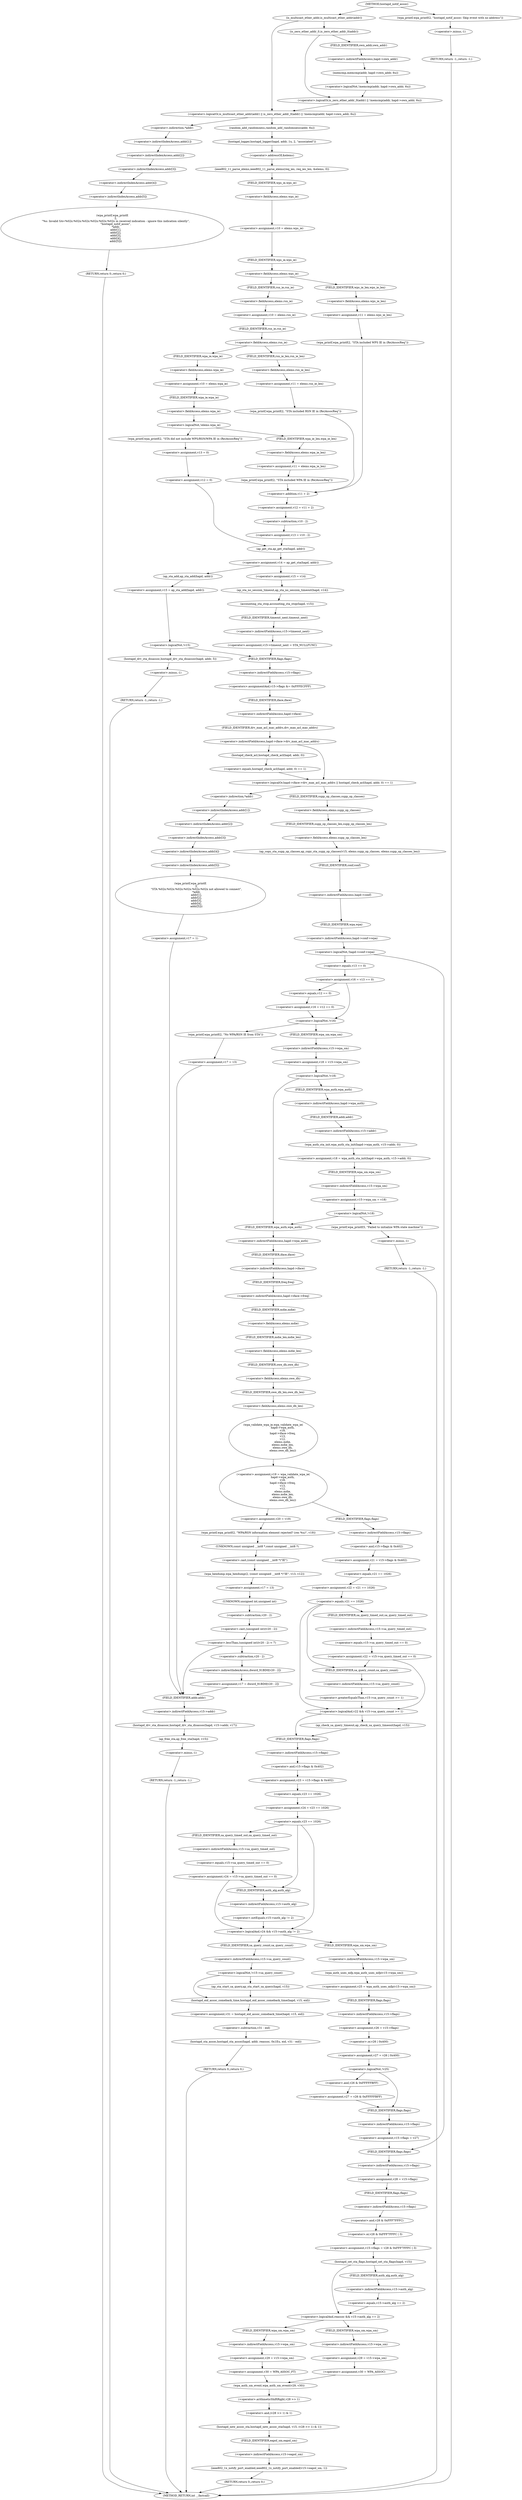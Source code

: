 digraph hostapd_notif_assoc {  
"1000160" [label = "(<operator>.logicalOr,is_multicast_ether_addr(addr) || is_zero_ether_addr_0(addr) || !memcmp(addr, hapd->own_addr, 6u))" ]
"1000161" [label = "(is_multicast_ether_addr,is_multicast_ether_addr(addr))" ]
"1000163" [label = "(<operator>.logicalOr,is_zero_ether_addr_0(addr) || !memcmp(addr, hapd->own_addr, 6u))" ]
"1000164" [label = "(is_zero_ether_addr_0,is_zero_ether_addr_0(addr))" ]
"1000166" [label = "(<operator>.logicalNot,!memcmp(addr, hapd->own_addr, 6u))" ]
"1000167" [label = "(memcmp,memcmp(addr, hapd->own_addr, 6u))" ]
"1000169" [label = "(<operator>.indirectFieldAccess,hapd->own_addr)" ]
"1000171" [label = "(FIELD_IDENTIFIER,own_addr,own_addr)" ]
"1000174" [label = "(wpa_printf,wpa_printf(\n        2,\n        \"%s: Invalid SA=%02x:%02x:%02x:%02x:%02x:%02x in received indication - ignore this indication silently\",\n        \"hostapd_notif_assoc\",\n        *addr,\n        addr[1],\n        addr[2],\n        addr[3],\n        addr[4],\n        addr[5]))" ]
"1000178" [label = "(<operator>.indirection,*addr)" ]
"1000180" [label = "(<operator>.indirectIndexAccess,addr[1])" ]
"1000183" [label = "(<operator>.indirectIndexAccess,addr[2])" ]
"1000186" [label = "(<operator>.indirectIndexAccess,addr[3])" ]
"1000189" [label = "(<operator>.indirectIndexAccess,addr[4])" ]
"1000192" [label = "(<operator>.indirectIndexAccess,addr[5])" ]
"1000195" [label = "(RETURN,return 0;,return 0;)" ]
"1000197" [label = "(random_add_randomness,random_add_randomness(addr, 6u))" ]
"1000200" [label = "(hostapd_logger,hostapd_logger(hapd, addr, 1u, 2, \"associated\"))" ]
"1000206" [label = "(ieee802_11_parse_elems,ieee802_11_parse_elems(req_ies, req_ies_len, &elems, 0))" ]
"1000209" [label = "(<operator>.addressOf,&elems)" ]
"1000212" [label = "(<operator>.assignment,v10 = elems.wps_ie)" ]
"1000214" [label = "(<operator>.fieldAccess,elems.wps_ie)" ]
"1000216" [label = "(FIELD_IDENTIFIER,wps_ie,wps_ie)" ]
"1000218" [label = "(<operator>.fieldAccess,elems.wps_ie)" ]
"1000220" [label = "(FIELD_IDENTIFIER,wps_ie,wps_ie)" ]
"1000222" [label = "(<operator>.assignment,v11 = elems.wps_ie_len)" ]
"1000224" [label = "(<operator>.fieldAccess,elems.wps_ie_len)" ]
"1000226" [label = "(FIELD_IDENTIFIER,wps_ie_len,wps_ie_len)" ]
"1000227" [label = "(wpa_printf,wpa_printf(2, \"STA included WPS IE in (Re)AssocReq\"))" ]
"1000232" [label = "(<operator>.assignment,v10 = elems.rsn_ie)" ]
"1000234" [label = "(<operator>.fieldAccess,elems.rsn_ie)" ]
"1000236" [label = "(FIELD_IDENTIFIER,rsn_ie,rsn_ie)" ]
"1000238" [label = "(<operator>.fieldAccess,elems.rsn_ie)" ]
"1000240" [label = "(FIELD_IDENTIFIER,rsn_ie,rsn_ie)" ]
"1000242" [label = "(<operator>.assignment,v11 = elems.rsn_ie_len)" ]
"1000244" [label = "(<operator>.fieldAccess,elems.rsn_ie_len)" ]
"1000246" [label = "(FIELD_IDENTIFIER,rsn_ie_len,rsn_ie_len)" ]
"1000247" [label = "(wpa_printf,wpa_printf(2, \"STA included RSN IE in (Re)AssocReq\"))" ]
"1000252" [label = "(<operator>.assignment,v10 = elems.wpa_ie)" ]
"1000254" [label = "(<operator>.fieldAccess,elems.wpa_ie)" ]
"1000256" [label = "(FIELD_IDENTIFIER,wpa_ie,wpa_ie)" ]
"1000258" [label = "(<operator>.logicalNot,!elems.wpa_ie)" ]
"1000259" [label = "(<operator>.fieldAccess,elems.wpa_ie)" ]
"1000261" [label = "(FIELD_IDENTIFIER,wpa_ie,wpa_ie)" ]
"1000263" [label = "(wpa_printf,wpa_printf(2, \"STA did not include WPS/RSN/WPA IE in (Re)AssocReq\"))" ]
"1000266" [label = "(<operator>.assignment,v13 = 0)" ]
"1000269" [label = "(<operator>.assignment,v12 = 0)" ]
"1000273" [label = "(<operator>.assignment,v14 = ap_get_sta(hapd, addr))" ]
"1000275" [label = "(ap_get_sta,ap_get_sta(hapd, addr))" ]
"1000281" [label = "(<operator>.assignment,v15 = v14)" ]
"1000284" [label = "(ap_sta_no_session_timeout,ap_sta_no_session_timeout(hapd, v14))" ]
"1000287" [label = "(accounting_sta_stop,accounting_sta_stop(hapd, v15))" ]
"1000290" [label = "(<operator>.assignment,v15->timeout_next = STA_NULLFUNC)" ]
"1000291" [label = "(<operator>.indirectFieldAccess,v15->timeout_next)" ]
"1000293" [label = "(FIELD_IDENTIFIER,timeout_next,timeout_next)" ]
"1000297" [label = "(<operator>.assignment,v15 = ap_sta_add(hapd, addr))" ]
"1000299" [label = "(ap_sta_add,ap_sta_add(hapd, addr))" ]
"1000303" [label = "(<operator>.logicalNot,!v15)" ]
"1000306" [label = "(hostapd_drv_sta_disassoc,hostapd_drv_sta_disassoc(hapd, addr, 5))" ]
"1000310" [label = "(RETURN,return -1;,return -1;)" ]
"1000311" [label = "(<operator>.minus,-1)" ]
"1000313" [label = "(<operators>.assignmentAnd,v15->flags &= 0xFFFECFFF)" ]
"1000314" [label = "(<operator>.indirectFieldAccess,v15->flags)" ]
"1000316" [label = "(FIELD_IDENTIFIER,flags,flags)" ]
"1000319" [label = "(<operator>.logicalOr,hapd->iface->drv_max_acl_mac_addrs || hostapd_check_acl(hapd, addr, 0) == 1)" ]
"1000320" [label = "(<operator>.indirectFieldAccess,hapd->iface->drv_max_acl_mac_addrs)" ]
"1000321" [label = "(<operator>.indirectFieldAccess,hapd->iface)" ]
"1000323" [label = "(FIELD_IDENTIFIER,iface,iface)" ]
"1000324" [label = "(FIELD_IDENTIFIER,drv_max_acl_mac_addrs,drv_max_acl_mac_addrs)" ]
"1000325" [label = "(<operator>.equals,hostapd_check_acl(hapd, addr, 0) == 1)" ]
"1000326" [label = "(hostapd_check_acl,hostapd_check_acl(hapd, addr, 0))" ]
"1000332" [label = "(ap_copy_sta_supp_op_classes,ap_copy_sta_supp_op_classes(v15, elems.supp_op_classes, elems.supp_op_classes_len))" ]
"1000334" [label = "(<operator>.fieldAccess,elems.supp_op_classes)" ]
"1000336" [label = "(FIELD_IDENTIFIER,supp_op_classes,supp_op_classes)" ]
"1000337" [label = "(<operator>.fieldAccess,elems.supp_op_classes_len)" ]
"1000339" [label = "(FIELD_IDENTIFIER,supp_op_classes_len,supp_op_classes_len)" ]
"1000341" [label = "(<operator>.logicalNot,!hapd->conf->wpa)" ]
"1000342" [label = "(<operator>.indirectFieldAccess,hapd->conf->wpa)" ]
"1000343" [label = "(<operator>.indirectFieldAccess,hapd->conf)" ]
"1000345" [label = "(FIELD_IDENTIFIER,conf,conf)" ]
"1000346" [label = "(FIELD_IDENTIFIER,wpa,wpa)" ]
"1000348" [label = "(<operator>.assignment,v16 = v13 == 0)" ]
"1000350" [label = "(<operator>.equals,v13 == 0)" ]
"1000355" [label = "(<operator>.assignment,v16 = v12 == 0)" ]
"1000357" [label = "(<operator>.equals,v12 == 0)" ]
"1000361" [label = "(<operator>.logicalNot,!v16)" ]
"1000364" [label = "(<operator>.assignment,v18 = v15->wpa_sm)" ]
"1000366" [label = "(<operator>.indirectFieldAccess,v15->wpa_sm)" ]
"1000368" [label = "(FIELD_IDENTIFIER,wpa_sm,wpa_sm)" ]
"1000370" [label = "(<operator>.logicalNot,!v18)" ]
"1000373" [label = "(<operator>.assignment,v18 = wpa_auth_sta_init(hapd->wpa_auth, v15->addr, 0))" ]
"1000375" [label = "(wpa_auth_sta_init,wpa_auth_sta_init(hapd->wpa_auth, v15->addr, 0))" ]
"1000376" [label = "(<operator>.indirectFieldAccess,hapd->wpa_auth)" ]
"1000378" [label = "(FIELD_IDENTIFIER,wpa_auth,wpa_auth)" ]
"1000379" [label = "(<operator>.indirectFieldAccess,v15->addr)" ]
"1000381" [label = "(FIELD_IDENTIFIER,addr,addr)" ]
"1000383" [label = "(<operator>.assignment,v15->wpa_sm = v18)" ]
"1000384" [label = "(<operator>.indirectFieldAccess,v15->wpa_sm)" ]
"1000386" [label = "(FIELD_IDENTIFIER,wpa_sm,wpa_sm)" ]
"1000389" [label = "(<operator>.logicalNot,!v18)" ]
"1000392" [label = "(wpa_printf,wpa_printf(5, \"Failed to initialize WPA state machine\"))" ]
"1000395" [label = "(RETURN,return -1;,return -1;)" ]
"1000396" [label = "(<operator>.minus,-1)" ]
"1000398" [label = "(<operator>.assignment,v19 = wpa_validate_wpa_ie(\n                      hapd->wpa_auth,\n                      v18,\n                      hapd->iface->freq,\n                      v13,\n                      v12,\n                      elems.mdie,\n                      elems.mdie_len,\n                      elems.owe_dh,\n                      elems.owe_dh_len))" ]
"1000400" [label = "(wpa_validate_wpa_ie,wpa_validate_wpa_ie(\n                      hapd->wpa_auth,\n                      v18,\n                      hapd->iface->freq,\n                      v13,\n                      v12,\n                      elems.mdie,\n                      elems.mdie_len,\n                      elems.owe_dh,\n                      elems.owe_dh_len))" ]
"1000401" [label = "(<operator>.indirectFieldAccess,hapd->wpa_auth)" ]
"1000403" [label = "(FIELD_IDENTIFIER,wpa_auth,wpa_auth)" ]
"1000405" [label = "(<operator>.indirectFieldAccess,hapd->iface->freq)" ]
"1000406" [label = "(<operator>.indirectFieldAccess,hapd->iface)" ]
"1000408" [label = "(FIELD_IDENTIFIER,iface,iface)" ]
"1000409" [label = "(FIELD_IDENTIFIER,freq,freq)" ]
"1000412" [label = "(<operator>.fieldAccess,elems.mdie)" ]
"1000414" [label = "(FIELD_IDENTIFIER,mdie,mdie)" ]
"1000415" [label = "(<operator>.fieldAccess,elems.mdie_len)" ]
"1000417" [label = "(FIELD_IDENTIFIER,mdie_len,mdie_len)" ]
"1000418" [label = "(<operator>.fieldAccess,elems.owe_dh)" ]
"1000420" [label = "(FIELD_IDENTIFIER,owe_dh,owe_dh)" ]
"1000421" [label = "(<operator>.fieldAccess,elems.owe_dh_len)" ]
"1000423" [label = "(FIELD_IDENTIFIER,owe_dh_len,owe_dh_len)" ]
"1000427" [label = "(<operator>.assignment,v20 = v19)" ]
"1000430" [label = "(wpa_printf,wpa_printf(2, \"WPA/RSN information element rejected? (res %u)\", v19))" ]
"1000434" [label = "(wpa_hexdump,wpa_hexdump(2, (const unsigned __int8 *)\"IE\", v13, v12))" ]
"1000436" [label = "(<operator>.cast,(const unsigned __int8 *)\"IE\")" ]
"1000437" [label = "(UNKNOWN,const unsigned __int8 *,const unsigned __int8 *)" ]
"1000441" [label = "(<operator>.assignment,v17 = 13)" ]
"1000445" [label = "(<operator>.lessThan,(unsigned int)(v20 - 2) < 7)" ]
"1000446" [label = "(<operator>.cast,(unsigned int)(v20 - 2))" ]
"1000447" [label = "(UNKNOWN,unsigned int,unsigned int)" ]
"1000448" [label = "(<operator>.subtraction,v20 - 2)" ]
"1000452" [label = "(<operator>.assignment,v17 = dword_91BD0[v20 - 2])" ]
"1000454" [label = "(<operator>.indirectIndexAccess,dword_91BD0[v20 - 2])" ]
"1000456" [label = "(<operator>.subtraction,v20 - 2)" ]
"1000460" [label = "(<operator>.assignment,v21 = v15->flags & 0x402)" ]
"1000462" [label = "(<operator>.and,v15->flags & 0x402)" ]
"1000463" [label = "(<operator>.indirectFieldAccess,v15->flags)" ]
"1000465" [label = "(FIELD_IDENTIFIER,flags,flags)" ]
"1000467" [label = "(<operator>.assignment,v22 = v21 == 1026)" ]
"1000469" [label = "(<operator>.equals,v21 == 1026)" ]
"1000473" [label = "(<operator>.equals,v21 == 1026)" ]
"1000476" [label = "(<operator>.assignment,v22 = v15->sa_query_timed_out == 0)" ]
"1000478" [label = "(<operator>.equals,v15->sa_query_timed_out == 0)" ]
"1000479" [label = "(<operator>.indirectFieldAccess,v15->sa_query_timed_out)" ]
"1000481" [label = "(FIELD_IDENTIFIER,sa_query_timed_out,sa_query_timed_out)" ]
"1000484" [label = "(<operator>.logicalAnd,v22 && v15->sa_query_count >= 1)" ]
"1000486" [label = "(<operator>.greaterEqualsThan,v15->sa_query_count >= 1)" ]
"1000487" [label = "(<operator>.indirectFieldAccess,v15->sa_query_count)" ]
"1000489" [label = "(FIELD_IDENTIFIER,sa_query_count,sa_query_count)" ]
"1000491" [label = "(ap_check_sa_query_timeout,ap_check_sa_query_timeout(hapd, v15))" ]
"1000494" [label = "(<operator>.assignment,v23 = v15->flags & 0x402)" ]
"1000496" [label = "(<operator>.and,v15->flags & 0x402)" ]
"1000497" [label = "(<operator>.indirectFieldAccess,v15->flags)" ]
"1000499" [label = "(FIELD_IDENTIFIER,flags,flags)" ]
"1000501" [label = "(<operator>.assignment,v24 = v23 == 1026)" ]
"1000503" [label = "(<operator>.equals,v23 == 1026)" ]
"1000507" [label = "(<operator>.equals,v23 == 1026)" ]
"1000510" [label = "(<operator>.assignment,v24 = v15->sa_query_timed_out == 0)" ]
"1000512" [label = "(<operator>.equals,v15->sa_query_timed_out == 0)" ]
"1000513" [label = "(<operator>.indirectFieldAccess,v15->sa_query_timed_out)" ]
"1000515" [label = "(FIELD_IDENTIFIER,sa_query_timed_out,sa_query_timed_out)" ]
"1000518" [label = "(<operator>.logicalAnd,v24 && v15->auth_alg != 2)" ]
"1000520" [label = "(<operator>.notEquals,v15->auth_alg != 2)" ]
"1000521" [label = "(<operator>.indirectFieldAccess,v15->auth_alg)" ]
"1000523" [label = "(FIELD_IDENTIFIER,auth_alg,auth_alg)" ]
"1000527" [label = "(<operator>.logicalNot,!v15->sa_query_count)" ]
"1000528" [label = "(<operator>.indirectFieldAccess,v15->sa_query_count)" ]
"1000530" [label = "(FIELD_IDENTIFIER,sa_query_count,sa_query_count)" ]
"1000531" [label = "(ap_sta_start_sa_query,ap_sta_start_sa_query(hapd, v15))" ]
"1000534" [label = "(<operator>.assignment,v31 = hostapd_eid_assoc_comeback_time(hapd, v15, eid))" ]
"1000536" [label = "(hostapd_eid_assoc_comeback_time,hostapd_eid_assoc_comeback_time(hapd, v15, eid))" ]
"1000540" [label = "(hostapd_sta_assoc,hostapd_sta_assoc(hapd, addr, reassoc, 0x1Eu, eid, v31 - eid))" ]
"1000546" [label = "(<operator>.subtraction,v31 - eid)" ]
"1000549" [label = "(RETURN,return 0;,return 0;)" ]
"1000551" [label = "(<operator>.assignment,v25 = wpa_auth_uses_mfp(v15->wpa_sm))" ]
"1000553" [label = "(wpa_auth_uses_mfp,wpa_auth_uses_mfp(v15->wpa_sm))" ]
"1000554" [label = "(<operator>.indirectFieldAccess,v15->wpa_sm)" ]
"1000556" [label = "(FIELD_IDENTIFIER,wpa_sm,wpa_sm)" ]
"1000557" [label = "(<operator>.assignment,v26 = v15->flags)" ]
"1000559" [label = "(<operator>.indirectFieldAccess,v15->flags)" ]
"1000561" [label = "(FIELD_IDENTIFIER,flags,flags)" ]
"1000562" [label = "(<operator>.assignment,v27 = v26 | 0x400)" ]
"1000564" [label = "(<operator>.or,v26 | 0x400)" ]
"1000568" [label = "(<operator>.logicalNot,!v25)" ]
"1000570" [label = "(<operator>.assignment,v27 = v26 & 0xFFFFFBFF)" ]
"1000572" [label = "(<operator>.and,v26 & 0xFFFFFBFF)" ]
"1000575" [label = "(<operator>.assignment,v15->flags = v27)" ]
"1000576" [label = "(<operator>.indirectFieldAccess,v15->flags)" ]
"1000578" [label = "(FIELD_IDENTIFIER,flags,flags)" ]
"1000581" [label = "(<operator>.assignment,v28 = v15->flags)" ]
"1000583" [label = "(<operator>.indirectFieldAccess,v15->flags)" ]
"1000585" [label = "(FIELD_IDENTIFIER,flags,flags)" ]
"1000586" [label = "(<operator>.assignment,v15->flags = v28 & 0xFFF7FFFC | 3)" ]
"1000587" [label = "(<operator>.indirectFieldAccess,v15->flags)" ]
"1000589" [label = "(FIELD_IDENTIFIER,flags,flags)" ]
"1000590" [label = "(<operator>.or,v28 & 0xFFF7FFFC | 3)" ]
"1000591" [label = "(<operator>.and,v28 & 0xFFF7FFFC)" ]
"1000595" [label = "(hostapd_set_sta_flags,hostapd_set_sta_flags(hapd, v15))" ]
"1000599" [label = "(<operator>.logicalAnd,reassoc && v15->auth_alg == 2)" ]
"1000601" [label = "(<operator>.equals,v15->auth_alg == 2)" ]
"1000602" [label = "(<operator>.indirectFieldAccess,v15->auth_alg)" ]
"1000604" [label = "(FIELD_IDENTIFIER,auth_alg,auth_alg)" ]
"1000607" [label = "(<operator>.assignment,v29 = v15->wpa_sm)" ]
"1000609" [label = "(<operator>.indirectFieldAccess,v15->wpa_sm)" ]
"1000611" [label = "(FIELD_IDENTIFIER,wpa_sm,wpa_sm)" ]
"1000612" [label = "(<operator>.assignment,v30 = WPA_ASSOC_FT)" ]
"1000617" [label = "(<operator>.assignment,v29 = v15->wpa_sm)" ]
"1000619" [label = "(<operator>.indirectFieldAccess,v15->wpa_sm)" ]
"1000621" [label = "(FIELD_IDENTIFIER,wpa_sm,wpa_sm)" ]
"1000622" [label = "(<operator>.assignment,v30 = WPA_ASSOC)" ]
"1000625" [label = "(wpa_auth_sm_event,wpa_auth_sm_event(v29, v30))" ]
"1000628" [label = "(hostapd_new_assoc_sta,hostapd_new_assoc_sta(hapd, v15, (v28 >> 1) & 1))" ]
"1000631" [label = "(<operator>.and,(v28 >> 1) & 1)" ]
"1000632" [label = "(<operator>.arithmeticShiftRight,v28 >> 1)" ]
"1000636" [label = "(ieee802_1x_notify_port_enabled,ieee802_1x_notify_port_enabled(v15->eapol_sm, 1))" ]
"1000637" [label = "(<operator>.indirectFieldAccess,v15->eapol_sm)" ]
"1000639" [label = "(FIELD_IDENTIFIER,eapol_sm,eapol_sm)" ]
"1000641" [label = "(RETURN,return 0;,return 0;)" ]
"1000643" [label = "(wpa_printf,wpa_printf(2, \"No WPA/RSN IE from STA\"))" ]
"1000646" [label = "(<operator>.assignment,v17 = 13)" ]
"1000651" [label = "(wpa_printf,wpa_printf(\n              3,\n              \"STA %02x:%02x:%02x:%02x:%02x:%02x not allowed to connect\",\n              *addr,\n              addr[1],\n              addr[2],\n              addr[3],\n              addr[4],\n              addr[5]))" ]
"1000654" [label = "(<operator>.indirection,*addr)" ]
"1000656" [label = "(<operator>.indirectIndexAccess,addr[1])" ]
"1000659" [label = "(<operator>.indirectIndexAccess,addr[2])" ]
"1000662" [label = "(<operator>.indirectIndexAccess,addr[3])" ]
"1000665" [label = "(<operator>.indirectIndexAccess,addr[4])" ]
"1000668" [label = "(<operator>.indirectIndexAccess,addr[5])" ]
"1000671" [label = "(<operator>.assignment,v17 = 1)" ]
"1000675" [label = "(hostapd_drv_sta_disassoc,hostapd_drv_sta_disassoc(hapd, v15->addr, v17))" ]
"1000677" [label = "(<operator>.indirectFieldAccess,v15->addr)" ]
"1000679" [label = "(FIELD_IDENTIFIER,addr,addr)" ]
"1000681" [label = "(ap_free_sta,ap_free_sta(hapd, v15))" ]
"1000684" [label = "(RETURN,return -1;,return -1;)" ]
"1000685" [label = "(<operator>.minus,-1)" ]
"1000687" [label = "(<operator>.assignment,v11 = elems.wpa_ie_len)" ]
"1000689" [label = "(<operator>.fieldAccess,elems.wpa_ie_len)" ]
"1000691" [label = "(FIELD_IDENTIFIER,wpa_ie_len,wpa_ie_len)" ]
"1000692" [label = "(wpa_printf,wpa_printf(2, \"STA included WPA IE in (Re)AssocReq\"))" ]
"1000695" [label = "(<operator>.assignment,v12 = v11 + 2)" ]
"1000697" [label = "(<operator>.addition,v11 + 2)" ]
"1000700" [label = "(<operator>.assignment,v13 = v10 - 2)" ]
"1000702" [label = "(<operator>.subtraction,v10 - 2)" ]
"1000706" [label = "(wpa_printf,wpa_printf(2, \"hostapd_notif_assoc: Skip event with no address\"))" ]
"1000709" [label = "(RETURN,return -1;,return -1;)" ]
"1000710" [label = "(<operator>.minus,-1)" ]
"1000125" [label = "(METHOD,hostapd_notif_assoc)" ]
"1000712" [label = "(METHOD_RETURN,int __fastcall)" ]
  "1000160" -> "1000178" 
  "1000160" -> "1000197" 
  "1000161" -> "1000160" 
  "1000161" -> "1000164" 
  "1000163" -> "1000160" 
  "1000164" -> "1000163" 
  "1000164" -> "1000171" 
  "1000166" -> "1000163" 
  "1000167" -> "1000166" 
  "1000169" -> "1000167" 
  "1000171" -> "1000169" 
  "1000174" -> "1000195" 
  "1000178" -> "1000180" 
  "1000180" -> "1000183" 
  "1000183" -> "1000186" 
  "1000186" -> "1000189" 
  "1000189" -> "1000192" 
  "1000192" -> "1000174" 
  "1000195" -> "1000712" 
  "1000197" -> "1000200" 
  "1000200" -> "1000209" 
  "1000206" -> "1000216" 
  "1000209" -> "1000206" 
  "1000212" -> "1000220" 
  "1000214" -> "1000212" 
  "1000216" -> "1000214" 
  "1000218" -> "1000226" 
  "1000218" -> "1000236" 
  "1000220" -> "1000218" 
  "1000222" -> "1000227" 
  "1000224" -> "1000222" 
  "1000226" -> "1000224" 
  "1000227" -> "1000697" 
  "1000232" -> "1000240" 
  "1000234" -> "1000232" 
  "1000236" -> "1000234" 
  "1000238" -> "1000246" 
  "1000238" -> "1000256" 
  "1000240" -> "1000238" 
  "1000242" -> "1000247" 
  "1000244" -> "1000242" 
  "1000246" -> "1000244" 
  "1000247" -> "1000697" 
  "1000252" -> "1000261" 
  "1000254" -> "1000252" 
  "1000256" -> "1000254" 
  "1000258" -> "1000263" 
  "1000258" -> "1000691" 
  "1000259" -> "1000258" 
  "1000261" -> "1000259" 
  "1000263" -> "1000266" 
  "1000266" -> "1000269" 
  "1000269" -> "1000275" 
  "1000273" -> "1000281" 
  "1000273" -> "1000299" 
  "1000275" -> "1000273" 
  "1000281" -> "1000284" 
  "1000284" -> "1000287" 
  "1000287" -> "1000293" 
  "1000290" -> "1000316" 
  "1000291" -> "1000290" 
  "1000293" -> "1000291" 
  "1000297" -> "1000303" 
  "1000299" -> "1000297" 
  "1000303" -> "1000306" 
  "1000303" -> "1000316" 
  "1000306" -> "1000311" 
  "1000310" -> "1000712" 
  "1000311" -> "1000310" 
  "1000313" -> "1000323" 
  "1000314" -> "1000313" 
  "1000316" -> "1000314" 
  "1000319" -> "1000336" 
  "1000319" -> "1000654" 
  "1000320" -> "1000319" 
  "1000320" -> "1000326" 
  "1000321" -> "1000324" 
  "1000323" -> "1000321" 
  "1000324" -> "1000320" 
  "1000325" -> "1000319" 
  "1000326" -> "1000325" 
  "1000332" -> "1000345" 
  "1000334" -> "1000339" 
  "1000336" -> "1000334" 
  "1000337" -> "1000332" 
  "1000339" -> "1000337" 
  "1000341" -> "1000585" 
  "1000341" -> "1000350" 
  "1000342" -> "1000341" 
  "1000343" -> "1000346" 
  "1000345" -> "1000343" 
  "1000346" -> "1000342" 
  "1000348" -> "1000357" 
  "1000348" -> "1000361" 
  "1000350" -> "1000348" 
  "1000355" -> "1000361" 
  "1000357" -> "1000355" 
  "1000361" -> "1000368" 
  "1000361" -> "1000643" 
  "1000364" -> "1000370" 
  "1000366" -> "1000364" 
  "1000368" -> "1000366" 
  "1000370" -> "1000378" 
  "1000370" -> "1000403" 
  "1000373" -> "1000386" 
  "1000375" -> "1000373" 
  "1000376" -> "1000381" 
  "1000378" -> "1000376" 
  "1000379" -> "1000375" 
  "1000381" -> "1000379" 
  "1000383" -> "1000389" 
  "1000384" -> "1000383" 
  "1000386" -> "1000384" 
  "1000389" -> "1000392" 
  "1000389" -> "1000403" 
  "1000392" -> "1000396" 
  "1000395" -> "1000712" 
  "1000396" -> "1000395" 
  "1000398" -> "1000427" 
  "1000398" -> "1000465" 
  "1000400" -> "1000398" 
  "1000401" -> "1000408" 
  "1000403" -> "1000401" 
  "1000405" -> "1000414" 
  "1000406" -> "1000409" 
  "1000408" -> "1000406" 
  "1000409" -> "1000405" 
  "1000412" -> "1000417" 
  "1000414" -> "1000412" 
  "1000415" -> "1000420" 
  "1000417" -> "1000415" 
  "1000418" -> "1000423" 
  "1000420" -> "1000418" 
  "1000421" -> "1000400" 
  "1000423" -> "1000421" 
  "1000427" -> "1000430" 
  "1000430" -> "1000437" 
  "1000434" -> "1000441" 
  "1000436" -> "1000434" 
  "1000437" -> "1000436" 
  "1000441" -> "1000447" 
  "1000445" -> "1000456" 
  "1000445" -> "1000679" 
  "1000446" -> "1000445" 
  "1000447" -> "1000448" 
  "1000448" -> "1000446" 
  "1000452" -> "1000679" 
  "1000454" -> "1000452" 
  "1000456" -> "1000454" 
  "1000460" -> "1000469" 
  "1000462" -> "1000460" 
  "1000463" -> "1000462" 
  "1000465" -> "1000463" 
  "1000467" -> "1000473" 
  "1000469" -> "1000467" 
  "1000473" -> "1000481" 
  "1000473" -> "1000484" 
  "1000473" -> "1000489" 
  "1000476" -> "1000484" 
  "1000476" -> "1000489" 
  "1000478" -> "1000476" 
  "1000479" -> "1000478" 
  "1000481" -> "1000479" 
  "1000484" -> "1000491" 
  "1000484" -> "1000499" 
  "1000486" -> "1000484" 
  "1000487" -> "1000486" 
  "1000489" -> "1000487" 
  "1000491" -> "1000499" 
  "1000494" -> "1000503" 
  "1000496" -> "1000494" 
  "1000497" -> "1000496" 
  "1000499" -> "1000497" 
  "1000501" -> "1000507" 
  "1000503" -> "1000501" 
  "1000507" -> "1000515" 
  "1000507" -> "1000518" 
  "1000507" -> "1000523" 
  "1000510" -> "1000518" 
  "1000510" -> "1000523" 
  "1000512" -> "1000510" 
  "1000513" -> "1000512" 
  "1000515" -> "1000513" 
  "1000518" -> "1000530" 
  "1000518" -> "1000556" 
  "1000520" -> "1000518" 
  "1000521" -> "1000520" 
  "1000523" -> "1000521" 
  "1000527" -> "1000531" 
  "1000527" -> "1000536" 
  "1000528" -> "1000527" 
  "1000530" -> "1000528" 
  "1000531" -> "1000536" 
  "1000534" -> "1000546" 
  "1000536" -> "1000534" 
  "1000540" -> "1000549" 
  "1000546" -> "1000540" 
  "1000549" -> "1000712" 
  "1000551" -> "1000561" 
  "1000553" -> "1000551" 
  "1000554" -> "1000553" 
  "1000556" -> "1000554" 
  "1000557" -> "1000564" 
  "1000559" -> "1000557" 
  "1000561" -> "1000559" 
  "1000562" -> "1000568" 
  "1000564" -> "1000562" 
  "1000568" -> "1000572" 
  "1000568" -> "1000578" 
  "1000570" -> "1000578" 
  "1000572" -> "1000570" 
  "1000575" -> "1000585" 
  "1000576" -> "1000575" 
  "1000578" -> "1000576" 
  "1000581" -> "1000589" 
  "1000583" -> "1000581" 
  "1000585" -> "1000583" 
  "1000586" -> "1000595" 
  "1000587" -> "1000591" 
  "1000589" -> "1000587" 
  "1000590" -> "1000586" 
  "1000591" -> "1000590" 
  "1000595" -> "1000599" 
  "1000595" -> "1000604" 
  "1000599" -> "1000611" 
  "1000599" -> "1000621" 
  "1000601" -> "1000599" 
  "1000602" -> "1000601" 
  "1000604" -> "1000602" 
  "1000607" -> "1000612" 
  "1000609" -> "1000607" 
  "1000611" -> "1000609" 
  "1000612" -> "1000625" 
  "1000617" -> "1000622" 
  "1000619" -> "1000617" 
  "1000621" -> "1000619" 
  "1000622" -> "1000625" 
  "1000625" -> "1000632" 
  "1000628" -> "1000639" 
  "1000631" -> "1000628" 
  "1000632" -> "1000631" 
  "1000636" -> "1000641" 
  "1000637" -> "1000636" 
  "1000639" -> "1000637" 
  "1000641" -> "1000712" 
  "1000643" -> "1000646" 
  "1000646" -> "1000679" 
  "1000651" -> "1000671" 
  "1000654" -> "1000656" 
  "1000656" -> "1000659" 
  "1000659" -> "1000662" 
  "1000662" -> "1000665" 
  "1000665" -> "1000668" 
  "1000668" -> "1000651" 
  "1000671" -> "1000679" 
  "1000675" -> "1000681" 
  "1000677" -> "1000675" 
  "1000679" -> "1000677" 
  "1000681" -> "1000685" 
  "1000684" -> "1000712" 
  "1000685" -> "1000684" 
  "1000687" -> "1000692" 
  "1000689" -> "1000687" 
  "1000691" -> "1000689" 
  "1000692" -> "1000697" 
  "1000695" -> "1000702" 
  "1000697" -> "1000695" 
  "1000700" -> "1000275" 
  "1000702" -> "1000700" 
  "1000706" -> "1000710" 
  "1000709" -> "1000712" 
  "1000710" -> "1000709" 
  "1000125" -> "1000161" 
  "1000125" -> "1000706" 
}
